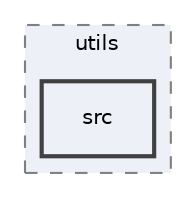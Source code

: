 digraph "libraries/utils/src"
{
 // LATEX_PDF_SIZE
  edge [fontname="Helvetica",fontsize="10",labelfontname="Helvetica",labelfontsize="10"];
  node [fontname="Helvetica",fontsize="10",shape=record];
  compound=true
  subgraph clusterdir_0328efd5a15728db58e814be397d17af {
    graph [ bgcolor="#edf0f7", pencolor="grey50", style="filled,dashed,", label="utils", fontname="Helvetica", fontsize="10", URL="dir_0328efd5a15728db58e814be397d17af.html"]
  dir_584ae66722ce58b4ce9c7791276b97b2 [shape=box, label="src", style="filled,bold,", fillcolor="#edf0f7", color="grey25", URL="dir_584ae66722ce58b4ce9c7791276b97b2.html"];
  }
}
